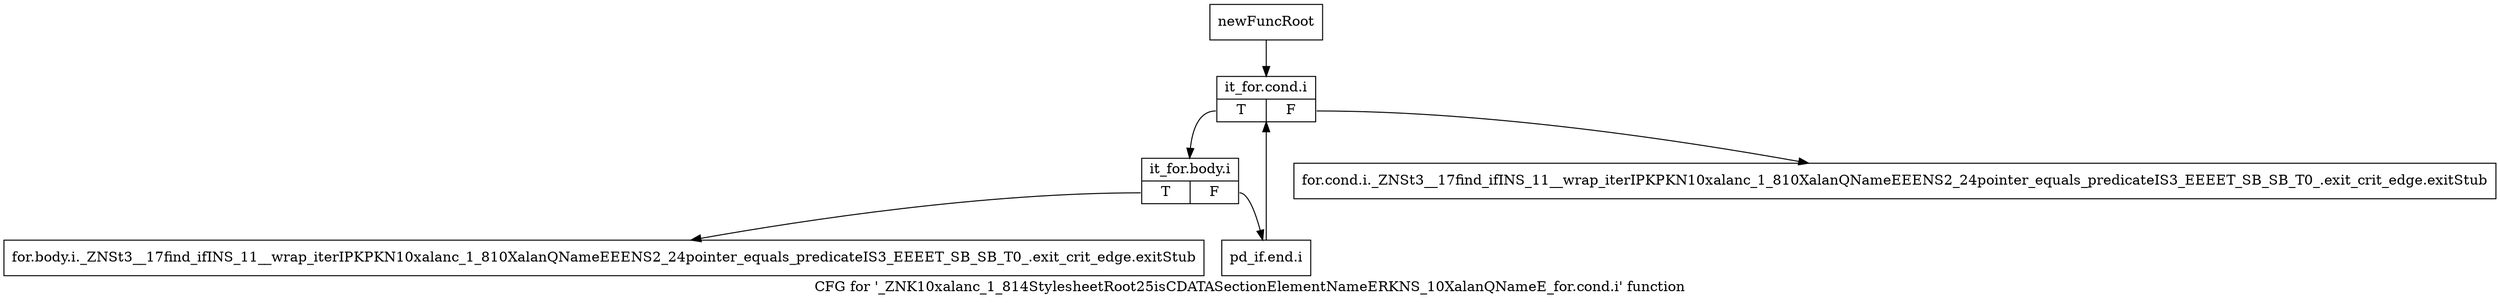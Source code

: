 digraph "CFG for '_ZNK10xalanc_1_814StylesheetRoot25isCDATASectionElementNameERKNS_10XalanQNameE_for.cond.i' function" {
	label="CFG for '_ZNK10xalanc_1_814StylesheetRoot25isCDATASectionElementNameERKNS_10XalanQNameE_for.cond.i' function";

	Node0xa098620 [shape=record,label="{newFuncRoot}"];
	Node0xa098620 -> Node0xa099010;
	Node0xa098f70 [shape=record,label="{for.cond.i._ZNSt3__17find_ifINS_11__wrap_iterIPKPKN10xalanc_1_810XalanQNameEEENS2_24pointer_equals_predicateIS3_EEEET_SB_SB_T0_.exit_crit_edge.exitStub}"];
	Node0xa098fc0 [shape=record,label="{for.body.i._ZNSt3__17find_ifINS_11__wrap_iterIPKPKN10xalanc_1_810XalanQNameEEENS2_24pointer_equals_predicateIS3_EEEET_SB_SB_T0_.exit_crit_edge.exitStub}"];
	Node0xa099010 [shape=record,label="{it_for.cond.i|{<s0>T|<s1>F}}"];
	Node0xa099010:s0 -> Node0xa099060;
	Node0xa099010:s1 -> Node0xa098f70;
	Node0xa099060 [shape=record,label="{it_for.body.i|{<s0>T|<s1>F}}"];
	Node0xa099060:s0 -> Node0xa098fc0;
	Node0xa099060:s1 -> Node0xa0990b0;
	Node0xa0990b0 [shape=record,label="{pd_if.end.i}"];
	Node0xa0990b0 -> Node0xa099010;
}
